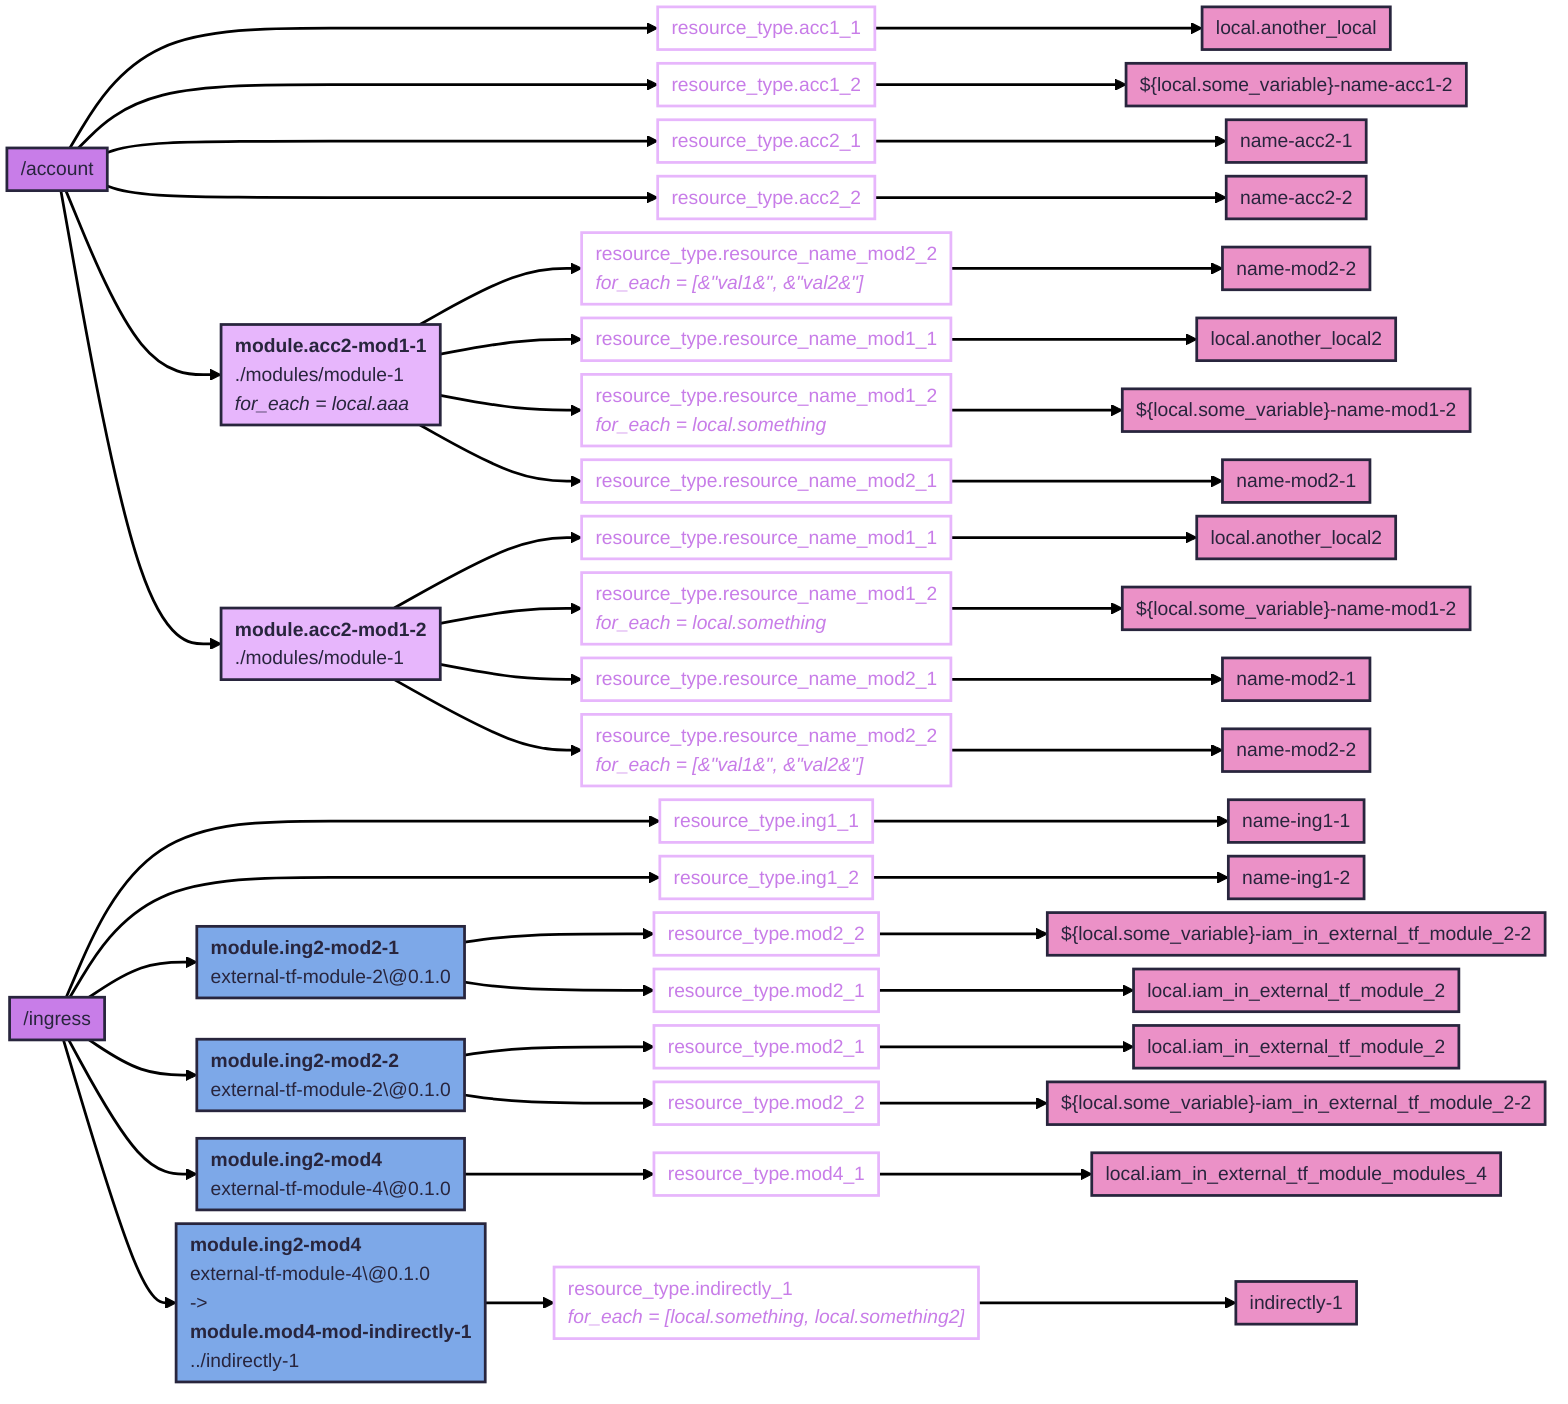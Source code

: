 ---
config:
  theme: redux
  flowchart:
    diagramPadding: 5
    padding: 5
    nodeSpacing: 10
    wrappingWidth: 700
---
flowchart LR
  classDef tf-path fill:#c87de8
  classDef tf-resource-name stroke:#e7b6fc,color:#c87de8,text-align:left
  classDef tf-int-mod fill:#e7b6fc,text-align:left
  classDef tf-ext-mod fill:#7da8e8,text-align:left
  classDef tf-resource-field-name fill:#eb91c7
  account["/account"]:::tf-path ---> account___acc11["resource_type.acc1_1"]:::tf-resource-name --> account___acc11___FieldName["local.another_local"]:::tf-resource-field-name
  account["/account"]:::tf-path ---> account___acc12["resource_type.acc1_2"]:::tf-resource-name --> account___acc12___FieldName["${local.some_variable}-name-acc1-2"]:::tf-resource-field-name
  account["/account"]:::tf-path ---> account___acc21["resource_type.acc2_1"]:::tf-resource-name --> account___acc21___FieldName["name-acc2-1"]:::tf-resource-field-name
  account["/account"]:::tf-path ---> account___acc22["resource_type.acc2_2"]:::tf-resource-name --> account___acc22___FieldName["name-acc2-2"]:::tf-resource-field-name
  account["/account"]:::tf-path --> account___mod___accountmodulesmodule1___acc2mod11["<b>module.acc2-mod1-1</b><br>./modules/module-1<br><i>for_each = local.aaa</i>"]:::tf-int-mod
  account___mod___accountmodulesmodule1___acc2mod11 --> account___mod___accountmodulesmodule1___acc2mod11___resourcenamemod22["resource_type.resource_name_mod2_2<br><i>for_each = [&#34;val1&#34;, &#34;val2&#34;]</i>"]:::tf-resource-name --> account___mod___accountmodulesmodule1___acc2mod11___resourcenamemod22___FieldName["name-mod2-2"]:::tf-resource-field-name
  account___mod___accountmodulesmodule1___acc2mod11 --> account___mod___accountmodulesmodule1___acc2mod11___resourcenamemod11["resource_type.resource_name_mod1_1"]:::tf-resource-name --> account___mod___accountmodulesmodule1___acc2mod11___resourcenamemod11___FieldName["local.another_local2"]:::tf-resource-field-name
  account___mod___accountmodulesmodule1___acc2mod11 --> account___mod___accountmodulesmodule1___acc2mod11___resourcenamemod12["resource_type.resource_name_mod1_2<br><i>for_each = local.something</i>"]:::tf-resource-name --> account___mod___accountmodulesmodule1___acc2mod11___resourcenamemod12___FieldName["${local.some_variable}-name-mod1-2"]:::tf-resource-field-name
  account___mod___accountmodulesmodule1___acc2mod11 --> account___mod___accountmodulesmodule1___acc2mod11___resourcenamemod21["resource_type.resource_name_mod2_1"]:::tf-resource-name --> account___mod___accountmodulesmodule1___acc2mod11___resourcenamemod21___FieldName["name-mod2-1"]:::tf-resource-field-name
  account["/account"]:::tf-path --> account___mod___accountmodulesmodule1___acc2mod12["<b>module.acc2-mod1-2</b><br>./modules/module-1"]:::tf-int-mod
  account___mod___accountmodulesmodule1___acc2mod12 --> account___mod___accountmodulesmodule1___acc2mod12___resourcenamemod11["resource_type.resource_name_mod1_1"]:::tf-resource-name --> account___mod___accountmodulesmodule1___acc2mod12___resourcenamemod11___FieldName["local.another_local2"]:::tf-resource-field-name
  account___mod___accountmodulesmodule1___acc2mod12 --> account___mod___accountmodulesmodule1___acc2mod12___resourcenamemod12["resource_type.resource_name_mod1_2<br><i>for_each = local.something</i>"]:::tf-resource-name --> account___mod___accountmodulesmodule1___acc2mod12___resourcenamemod12___FieldName["${local.some_variable}-name-mod1-2"]:::tf-resource-field-name
  account___mod___accountmodulesmodule1___acc2mod12 --> account___mod___accountmodulesmodule1___acc2mod12___resourcenamemod21["resource_type.resource_name_mod2_1"]:::tf-resource-name --> account___mod___accountmodulesmodule1___acc2mod12___resourcenamemod21___FieldName["name-mod2-1"]:::tf-resource-field-name
  account___mod___accountmodulesmodule1___acc2mod12 --> account___mod___accountmodulesmodule1___acc2mod12___resourcenamemod22["resource_type.resource_name_mod2_2<br><i>for_each = [&#34;val1&#34;, &#34;val2&#34;]</i>"]:::tf-resource-name --> account___mod___accountmodulesmodule1___acc2mod12___resourcenamemod22___FieldName["name-mod2-2"]:::tf-resource-field-name
  ingress["/ingress"]:::tf-path ---> ingress___ing11["resource_type.ing1_1"]:::tf-resource-name --> ingress___ing11___FieldName["name-ing1-1"]:::tf-resource-field-name
  ingress["/ingress"]:::tf-path ---> ingress___ing12["resource_type.ing1_2"]:::tf-resource-name --> ingress___ing12___FieldName["name-ing1-2"]:::tf-resource-field-name
  ingress["/ingress"]:::tf-path --> ingress___mod___root___ing2mod21["<b>module.ing2-mod2-1</b><br>external-tf-module-2\@0.1.0"]:::tf-ext-mod
  ingress___mod___root___ing2mod21 --> ingress___mod___root___ing2mod21___mod22["resource_type.mod2_2"]:::tf-resource-name --> ingress___mod___root___ing2mod21___mod22___FieldName["${local.some_variable}-iam_in_external_tf_module_2-2"]:::tf-resource-field-name
  ingress___mod___root___ing2mod21 --> ingress___mod___root___ing2mod21___mod21["resource_type.mod2_1"]:::tf-resource-name --> ingress___mod___root___ing2mod21___mod21___FieldName["local.iam_in_external_tf_module_2"]:::tf-resource-field-name
  ingress["/ingress"]:::tf-path --> ingress___mod___root___ing2mod22["<b>module.ing2-mod2-2</b><br>external-tf-module-2\@0.1.0"]:::tf-ext-mod
  ingress___mod___root___ing2mod22 --> ingress___mod___root___ing2mod22___mod21["resource_type.mod2_1"]:::tf-resource-name --> ingress___mod___root___ing2mod22___mod21___FieldName["local.iam_in_external_tf_module_2"]:::tf-resource-field-name
  ingress___mod___root___ing2mod22 --> ingress___mod___root___ing2mod22___mod22["resource_type.mod2_2"]:::tf-resource-name --> ingress___mod___root___ing2mod22___mod22___FieldName["${local.some_variable}-iam_in_external_tf_module_2-2"]:::tf-resource-field-name
  ingress["/ingress"]:::tf-path --> ingress___mod___root___ing2mod4["<b>module.ing2-mod4</b><br>external-tf-module-4\@0.1.0"]:::tf-ext-mod
  ingress___mod___root___ing2mod4 --> ingress___mod___root___ing2mod4___mod41["resource_type.mod4_1"]:::tf-resource-name --> ingress___mod___root___ing2mod4___mod41___FieldName["local.iam_in_external_tf_module_modules_4"]:::tf-resource-field-name
  ingress["/ingress"]:::tf-path --> ingress___mod___root___ing2mod4___mod4modindirectly1["<b>module.ing2-mod4</b><br>external-tf-module-4\@0.1.0<br>-&gt;<br><b>module.mod4-mod-indirectly-1</b><br>../indirectly-1"]:::tf-ext-mod
  ingress___mod___root___ing2mod4___mod4modindirectly1 --> ingress___mod___root___ing2mod4___mod4modindirectly1___indirectly1["resource_type.indirectly_1<br><i>for_each = [local.something, local.something2]</i>"]:::tf-resource-name --> ingress___mod___root___ing2mod4___mod4modindirectly1___indirectly1___FieldName["indirectly-1"]:::tf-resource-field-name